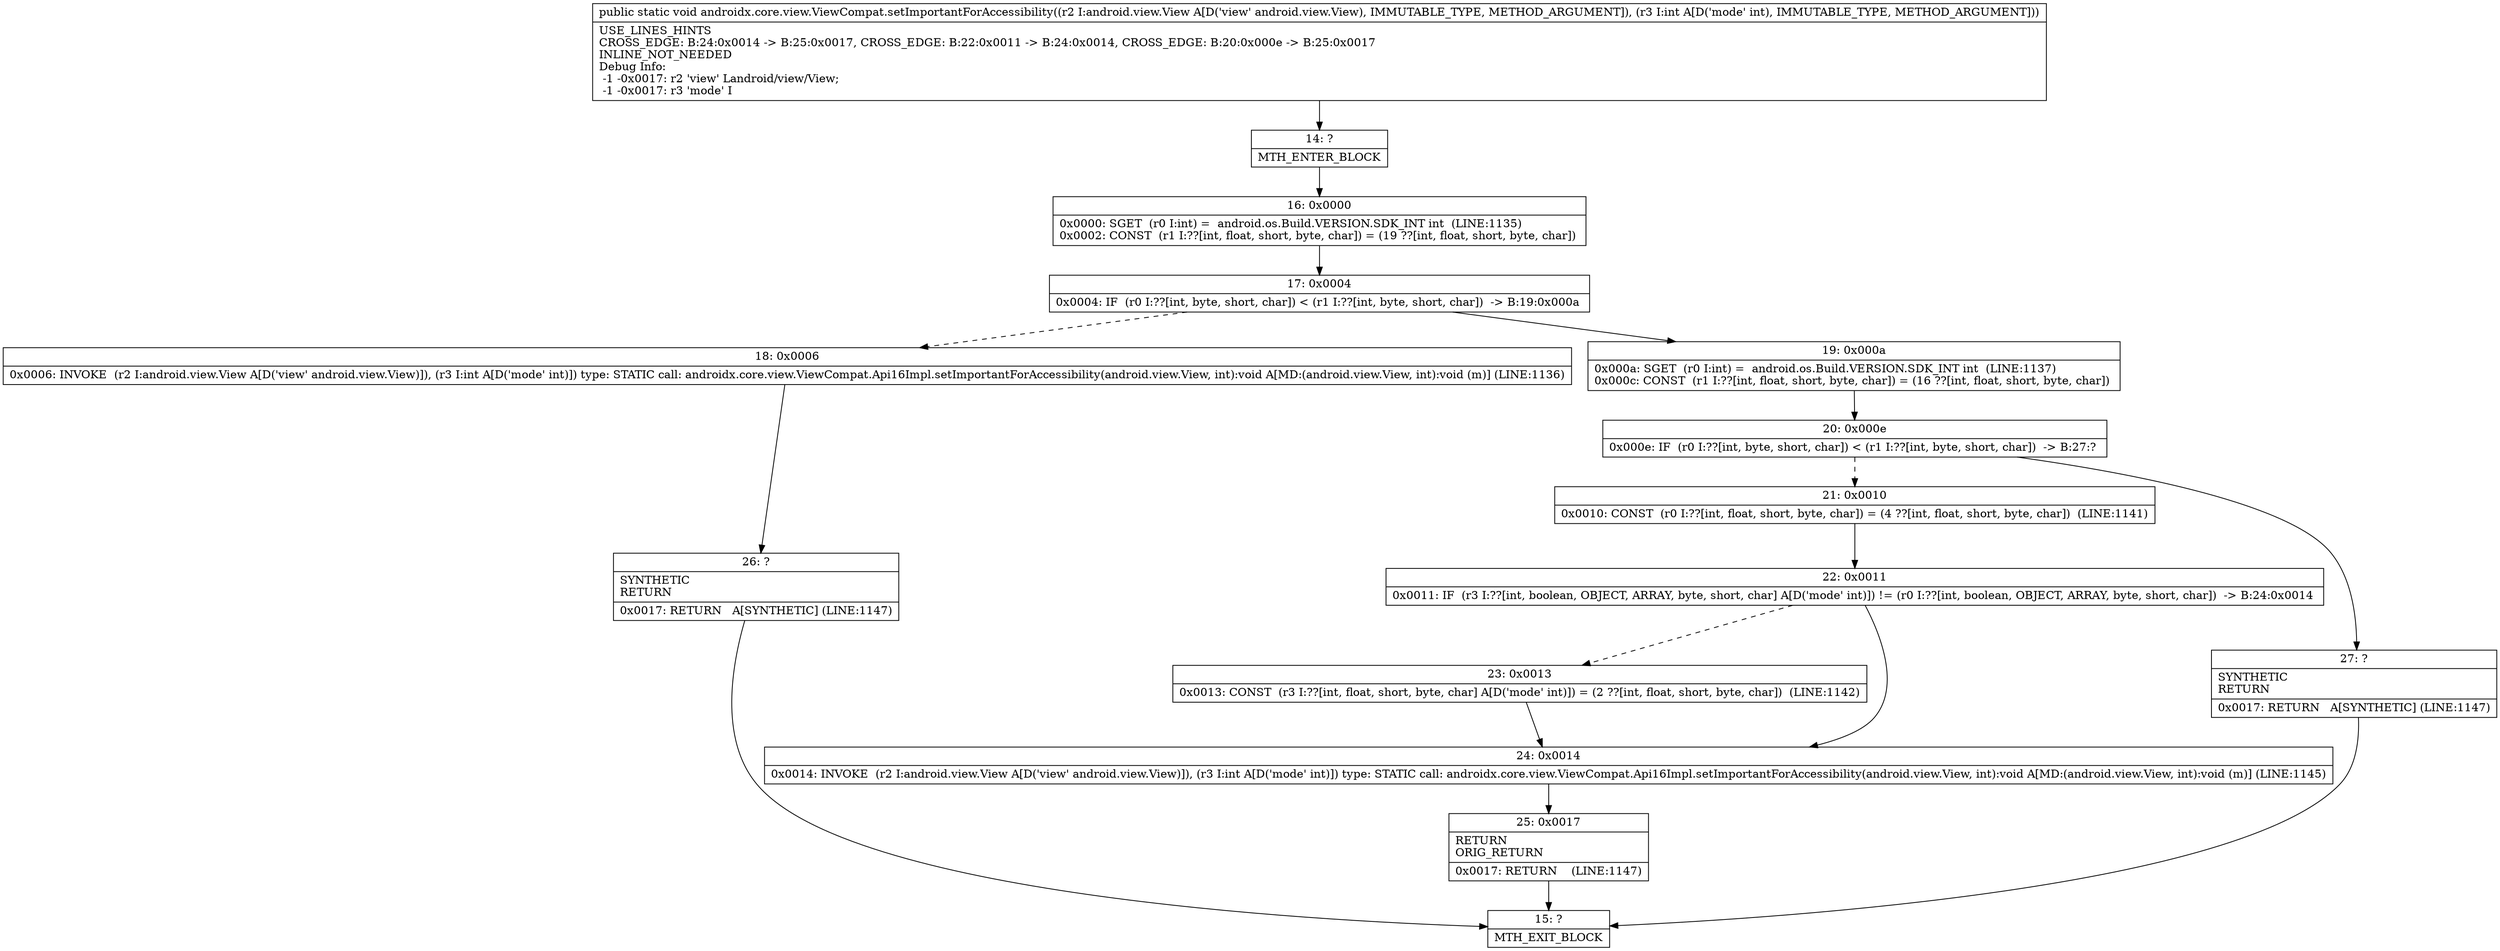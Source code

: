 digraph "CFG forandroidx.core.view.ViewCompat.setImportantForAccessibility(Landroid\/view\/View;I)V" {
Node_14 [shape=record,label="{14\:\ ?|MTH_ENTER_BLOCK\l}"];
Node_16 [shape=record,label="{16\:\ 0x0000|0x0000: SGET  (r0 I:int) =  android.os.Build.VERSION.SDK_INT int  (LINE:1135)\l0x0002: CONST  (r1 I:??[int, float, short, byte, char]) = (19 ??[int, float, short, byte, char]) \l}"];
Node_17 [shape=record,label="{17\:\ 0x0004|0x0004: IF  (r0 I:??[int, byte, short, char]) \< (r1 I:??[int, byte, short, char])  \-\> B:19:0x000a \l}"];
Node_18 [shape=record,label="{18\:\ 0x0006|0x0006: INVOKE  (r2 I:android.view.View A[D('view' android.view.View)]), (r3 I:int A[D('mode' int)]) type: STATIC call: androidx.core.view.ViewCompat.Api16Impl.setImportantForAccessibility(android.view.View, int):void A[MD:(android.view.View, int):void (m)] (LINE:1136)\l}"];
Node_26 [shape=record,label="{26\:\ ?|SYNTHETIC\lRETURN\l|0x0017: RETURN   A[SYNTHETIC] (LINE:1147)\l}"];
Node_15 [shape=record,label="{15\:\ ?|MTH_EXIT_BLOCK\l}"];
Node_19 [shape=record,label="{19\:\ 0x000a|0x000a: SGET  (r0 I:int) =  android.os.Build.VERSION.SDK_INT int  (LINE:1137)\l0x000c: CONST  (r1 I:??[int, float, short, byte, char]) = (16 ??[int, float, short, byte, char]) \l}"];
Node_20 [shape=record,label="{20\:\ 0x000e|0x000e: IF  (r0 I:??[int, byte, short, char]) \< (r1 I:??[int, byte, short, char])  \-\> B:27:? \l}"];
Node_21 [shape=record,label="{21\:\ 0x0010|0x0010: CONST  (r0 I:??[int, float, short, byte, char]) = (4 ??[int, float, short, byte, char])  (LINE:1141)\l}"];
Node_22 [shape=record,label="{22\:\ 0x0011|0x0011: IF  (r3 I:??[int, boolean, OBJECT, ARRAY, byte, short, char] A[D('mode' int)]) != (r0 I:??[int, boolean, OBJECT, ARRAY, byte, short, char])  \-\> B:24:0x0014 \l}"];
Node_23 [shape=record,label="{23\:\ 0x0013|0x0013: CONST  (r3 I:??[int, float, short, byte, char] A[D('mode' int)]) = (2 ??[int, float, short, byte, char])  (LINE:1142)\l}"];
Node_24 [shape=record,label="{24\:\ 0x0014|0x0014: INVOKE  (r2 I:android.view.View A[D('view' android.view.View)]), (r3 I:int A[D('mode' int)]) type: STATIC call: androidx.core.view.ViewCompat.Api16Impl.setImportantForAccessibility(android.view.View, int):void A[MD:(android.view.View, int):void (m)] (LINE:1145)\l}"];
Node_25 [shape=record,label="{25\:\ 0x0017|RETURN\lORIG_RETURN\l|0x0017: RETURN    (LINE:1147)\l}"];
Node_27 [shape=record,label="{27\:\ ?|SYNTHETIC\lRETURN\l|0x0017: RETURN   A[SYNTHETIC] (LINE:1147)\l}"];
MethodNode[shape=record,label="{public static void androidx.core.view.ViewCompat.setImportantForAccessibility((r2 I:android.view.View A[D('view' android.view.View), IMMUTABLE_TYPE, METHOD_ARGUMENT]), (r3 I:int A[D('mode' int), IMMUTABLE_TYPE, METHOD_ARGUMENT]))  | USE_LINES_HINTS\lCROSS_EDGE: B:24:0x0014 \-\> B:25:0x0017, CROSS_EDGE: B:22:0x0011 \-\> B:24:0x0014, CROSS_EDGE: B:20:0x000e \-\> B:25:0x0017\lINLINE_NOT_NEEDED\lDebug Info:\l  \-1 \-0x0017: r2 'view' Landroid\/view\/View;\l  \-1 \-0x0017: r3 'mode' I\l}"];
MethodNode -> Node_14;Node_14 -> Node_16;
Node_16 -> Node_17;
Node_17 -> Node_18[style=dashed];
Node_17 -> Node_19;
Node_18 -> Node_26;
Node_26 -> Node_15;
Node_19 -> Node_20;
Node_20 -> Node_21[style=dashed];
Node_20 -> Node_27;
Node_21 -> Node_22;
Node_22 -> Node_23[style=dashed];
Node_22 -> Node_24;
Node_23 -> Node_24;
Node_24 -> Node_25;
Node_25 -> Node_15;
Node_27 -> Node_15;
}

